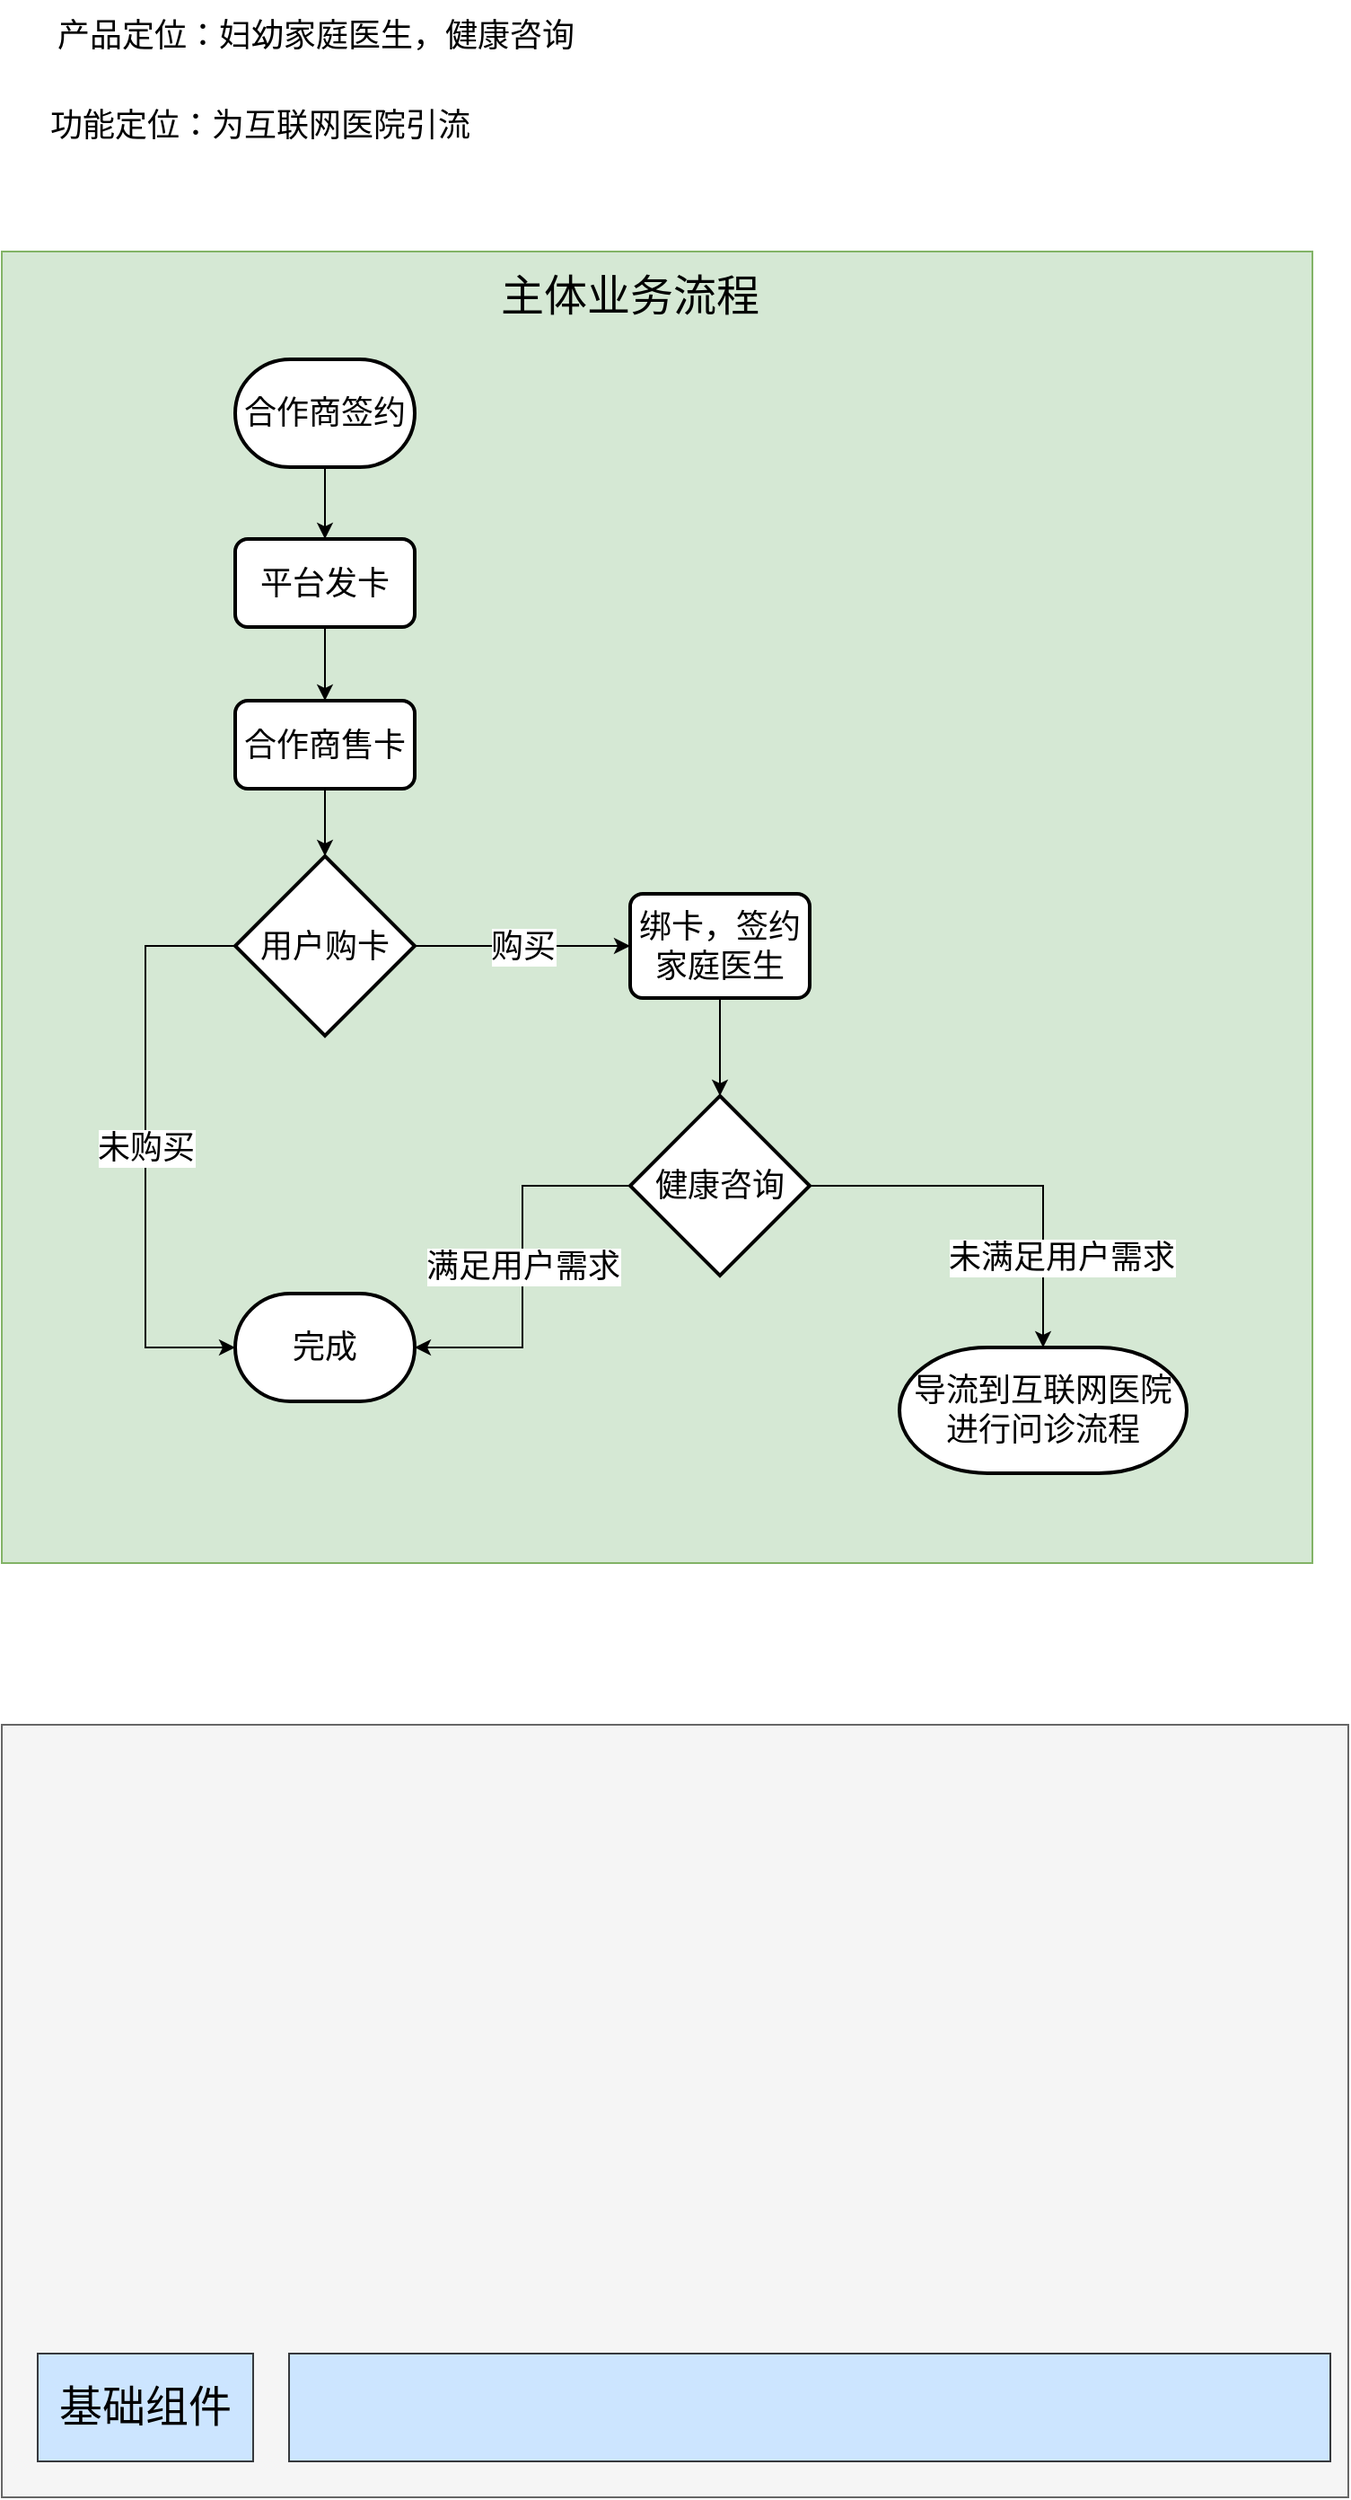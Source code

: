<mxfile version="20.4.0" type="github">
  <diagram id="eBfoPabh3ztfJm1XBm16" name="第 1 页">
    <mxGraphModel dx="1835" dy="762" grid="1" gridSize="10" guides="1" tooltips="1" connect="1" arrows="1" fold="1" page="1" pageScale="1" pageWidth="413" pageHeight="291" math="0" shadow="0">
      <root>
        <mxCell id="0" />
        <mxCell id="1" parent="0" />
        <mxCell id="DlZnM8HmDbADATsCwCUh-28" value="" style="rounded=0;whiteSpace=wrap;html=1;fontSize=24;fillColor=#f5f5f5;strokeColor=#666666;fontColor=#333333;" vertex="1" parent="1">
          <mxGeometry x="-350" y="980" width="750" height="430" as="geometry" />
        </mxCell>
        <mxCell id="DlZnM8HmDbADATsCwCUh-26" value="" style="whiteSpace=wrap;html=1;aspect=fixed;fontSize=18;fillColor=#d5e8d4;strokeColor=#82b366;" vertex="1" parent="1">
          <mxGeometry x="-350" y="160" width="730" height="730" as="geometry" />
        </mxCell>
        <mxCell id="DlZnM8HmDbADATsCwCUh-1" value="&lt;font style=&quot;font-size: 18px;&quot;&gt;产品定位：妇幼家庭医生，健康咨询&lt;/font&gt;" style="text;html=1;strokeColor=none;fillColor=none;align=center;verticalAlign=middle;whiteSpace=wrap;rounded=0;" vertex="1" parent="1">
          <mxGeometry x="-320" y="20" width="290" height="40" as="geometry" />
        </mxCell>
        <mxCell id="DlZnM8HmDbADATsCwCUh-2" value="&lt;font style=&quot;font-size: 18px;&quot;&gt;功能定位：为互联网医院引流&lt;/font&gt;" style="text;html=1;strokeColor=none;fillColor=none;align=center;verticalAlign=middle;whiteSpace=wrap;rounded=0;" vertex="1" parent="1">
          <mxGeometry x="-351" y="70" width="290" height="40" as="geometry" />
        </mxCell>
        <mxCell id="DlZnM8HmDbADATsCwCUh-22" style="edgeStyle=orthogonalEdgeStyle;rounded=0;orthogonalLoop=1;jettySize=auto;html=1;entryX=0.5;entryY=0;entryDx=0;entryDy=0;fontSize=18;" edge="1" parent="1" source="DlZnM8HmDbADATsCwCUh-7" target="DlZnM8HmDbADATsCwCUh-8">
          <mxGeometry relative="1" as="geometry" />
        </mxCell>
        <mxCell id="DlZnM8HmDbADATsCwCUh-7" value="合作商签约" style="strokeWidth=2;html=1;shape=mxgraph.flowchart.terminator;whiteSpace=wrap;fontSize=18;" vertex="1" parent="1">
          <mxGeometry x="-220" y="220" width="100" height="60" as="geometry" />
        </mxCell>
        <mxCell id="DlZnM8HmDbADATsCwCUh-23" style="edgeStyle=orthogonalEdgeStyle;rounded=0;orthogonalLoop=1;jettySize=auto;html=1;entryX=0.5;entryY=0;entryDx=0;entryDy=0;fontSize=18;" edge="1" parent="1" source="DlZnM8HmDbADATsCwCUh-8" target="DlZnM8HmDbADATsCwCUh-9">
          <mxGeometry relative="1" as="geometry" />
        </mxCell>
        <mxCell id="DlZnM8HmDbADATsCwCUh-8" value="平台发卡" style="rounded=1;whiteSpace=wrap;html=1;absoluteArcSize=1;arcSize=14;strokeWidth=2;fontSize=18;" vertex="1" parent="1">
          <mxGeometry x="-220" y="320" width="100" height="49" as="geometry" />
        </mxCell>
        <mxCell id="DlZnM8HmDbADATsCwCUh-25" style="edgeStyle=orthogonalEdgeStyle;rounded=0;orthogonalLoop=1;jettySize=auto;html=1;entryX=0.5;entryY=0;entryDx=0;entryDy=0;entryPerimeter=0;fontSize=18;" edge="1" parent="1" source="DlZnM8HmDbADATsCwCUh-9" target="DlZnM8HmDbADATsCwCUh-10">
          <mxGeometry relative="1" as="geometry" />
        </mxCell>
        <mxCell id="DlZnM8HmDbADATsCwCUh-9" value="合作商售卡" style="rounded=1;whiteSpace=wrap;html=1;absoluteArcSize=1;arcSize=14;strokeWidth=2;fontSize=18;" vertex="1" parent="1">
          <mxGeometry x="-220" y="410" width="100" height="49" as="geometry" />
        </mxCell>
        <mxCell id="DlZnM8HmDbADATsCwCUh-14" value="购买" style="edgeStyle=orthogonalEdgeStyle;rounded=0;orthogonalLoop=1;jettySize=auto;html=1;fontSize=18;" edge="1" parent="1" source="DlZnM8HmDbADATsCwCUh-10" target="DlZnM8HmDbADATsCwCUh-12">
          <mxGeometry relative="1" as="geometry">
            <Array as="points">
              <mxPoint x="-90" y="547" />
              <mxPoint x="-90" y="547" />
            </Array>
          </mxGeometry>
        </mxCell>
        <mxCell id="DlZnM8HmDbADATsCwCUh-17" value="未购买" style="edgeStyle=orthogonalEdgeStyle;rounded=0;orthogonalLoop=1;jettySize=auto;html=1;entryX=0;entryY=0.5;entryDx=0;entryDy=0;entryPerimeter=0;fontSize=18;exitX=0;exitY=0.5;exitDx=0;exitDy=0;exitPerimeter=0;" edge="1" parent="1" source="DlZnM8HmDbADATsCwCUh-10" target="DlZnM8HmDbADATsCwCUh-11">
          <mxGeometry relative="1" as="geometry">
            <Array as="points">
              <mxPoint x="-270" y="547" />
              <mxPoint x="-270" y="770" />
            </Array>
          </mxGeometry>
        </mxCell>
        <mxCell id="DlZnM8HmDbADATsCwCUh-10" value="用户购卡" style="strokeWidth=2;html=1;shape=mxgraph.flowchart.decision;whiteSpace=wrap;fontSize=18;" vertex="1" parent="1">
          <mxGeometry x="-220" y="496.5" width="100" height="100" as="geometry" />
        </mxCell>
        <mxCell id="DlZnM8HmDbADATsCwCUh-11" value="完成" style="strokeWidth=2;html=1;shape=mxgraph.flowchart.terminator;whiteSpace=wrap;fontSize=18;" vertex="1" parent="1">
          <mxGeometry x="-220" y="740" width="100" height="60" as="geometry" />
        </mxCell>
        <mxCell id="DlZnM8HmDbADATsCwCUh-16" style="edgeStyle=orthogonalEdgeStyle;rounded=0;orthogonalLoop=1;jettySize=auto;html=1;entryX=0.5;entryY=0;entryDx=0;entryDy=0;entryPerimeter=0;fontSize=18;" edge="1" parent="1" source="DlZnM8HmDbADATsCwCUh-12" target="DlZnM8HmDbADATsCwCUh-13">
          <mxGeometry relative="1" as="geometry" />
        </mxCell>
        <mxCell id="DlZnM8HmDbADATsCwCUh-12" value="绑卡，签约家庭医生" style="rounded=1;whiteSpace=wrap;html=1;absoluteArcSize=1;arcSize=14;strokeWidth=2;fontSize=18;" vertex="1" parent="1">
          <mxGeometry y="517.5" width="100" height="58" as="geometry" />
        </mxCell>
        <mxCell id="DlZnM8HmDbADATsCwCUh-18" value="满足用户需求" style="edgeStyle=orthogonalEdgeStyle;rounded=0;orthogonalLoop=1;jettySize=auto;html=1;entryX=1;entryY=0.5;entryDx=0;entryDy=0;entryPerimeter=0;fontSize=18;" edge="1" parent="1" source="DlZnM8HmDbADATsCwCUh-13" target="DlZnM8HmDbADATsCwCUh-11">
          <mxGeometry relative="1" as="geometry" />
        </mxCell>
        <mxCell id="DlZnM8HmDbADATsCwCUh-20" value="未满足用户需求" style="edgeStyle=orthogonalEdgeStyle;rounded=0;orthogonalLoop=1;jettySize=auto;html=1;entryX=0.5;entryY=0;entryDx=0;entryDy=0;entryPerimeter=0;fontSize=18;" edge="1" parent="1" source="DlZnM8HmDbADATsCwCUh-13" target="DlZnM8HmDbADATsCwCUh-19">
          <mxGeometry x="0.545" y="10" relative="1" as="geometry">
            <mxPoint as="offset" />
          </mxGeometry>
        </mxCell>
        <mxCell id="DlZnM8HmDbADATsCwCUh-13" value="健康咨询" style="strokeWidth=2;html=1;shape=mxgraph.flowchart.decision;whiteSpace=wrap;fontSize=18;" vertex="1" parent="1">
          <mxGeometry y="630" width="100" height="100" as="geometry" />
        </mxCell>
        <mxCell id="DlZnM8HmDbADATsCwCUh-19" value="导流到互联网医院进行问诊流程" style="strokeWidth=2;html=1;shape=mxgraph.flowchart.terminator;whiteSpace=wrap;fontSize=18;" vertex="1" parent="1">
          <mxGeometry x="150" y="770" width="160" height="70" as="geometry" />
        </mxCell>
        <mxCell id="DlZnM8HmDbADATsCwCUh-27" value="&lt;font style=&quot;font-size: 24px;&quot;&gt;主体业务流程&lt;/font&gt;" style="text;html=1;strokeColor=none;fillColor=none;align=center;verticalAlign=middle;whiteSpace=wrap;rounded=0;fontSize=18;" vertex="1" parent="1">
          <mxGeometry x="-80" y="170" width="160" height="30" as="geometry" />
        </mxCell>
        <mxCell id="DlZnM8HmDbADATsCwCUh-29" value="基础组件" style="rounded=0;whiteSpace=wrap;html=1;fontSize=24;fillColor=#cce5ff;strokeColor=#36393d;" vertex="1" parent="1">
          <mxGeometry x="-330" y="1330" width="120" height="60" as="geometry" />
        </mxCell>
        <mxCell id="DlZnM8HmDbADATsCwCUh-30" value="" style="rounded=0;whiteSpace=wrap;html=1;fontSize=24;fillColor=#cce5ff;strokeColor=#36393d;" vertex="1" parent="1">
          <mxGeometry x="-190" y="1330" width="580" height="60" as="geometry" />
        </mxCell>
      </root>
    </mxGraphModel>
  </diagram>
</mxfile>
